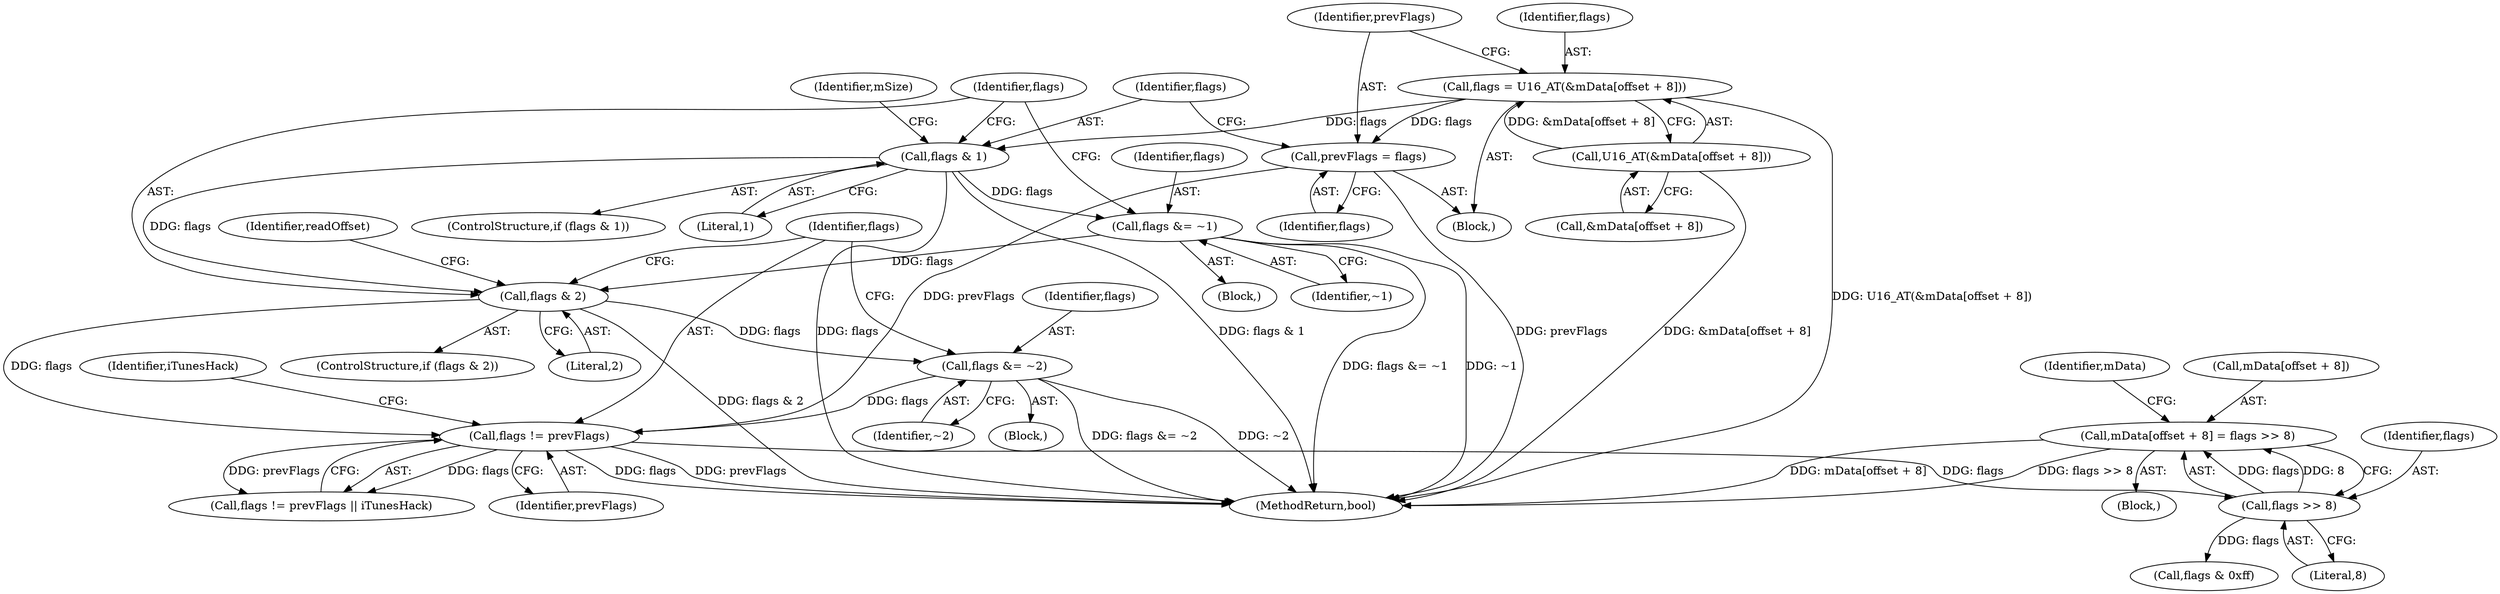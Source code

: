 digraph "0_Android_6f1d990ce0f116a205f467d9eb2082795e33872b@array" {
"1000325" [label="(Call,mData[offset + 8] = flags >> 8)"];
"1000331" [label="(Call,flags >> 8)"];
"1000312" [label="(Call,flags != prevFlags)"];
"1000236" [label="(Call,flags & 2)"];
"1000187" [label="(Call,flags & 1)"];
"1000173" [label="(Call,flags = U16_AT(&mData[offset + 8]))"];
"1000175" [label="(Call,U16_AT(&mData[offset + 8]))"];
"1000232" [label="(Call,flags &= ~1)"];
"1000307" [label="(Call,flags &= ~2)"];
"1000183" [label="(Call,prevFlags = flags)"];
"1000316" [label="(Block,)"];
"1000311" [label="(Call,flags != prevFlags || iTunesHack)"];
"1000242" [label="(Identifier,readOffset)"];
"1000232" [label="(Call,flags &= ~1)"];
"1000176" [label="(Call,&mData[offset + 8])"];
"1000183" [label="(Call,prevFlags = flags)"];
"1000237" [label="(Identifier,flags)"];
"1000174" [label="(Identifier,flags)"];
"1000235" [label="(ControlStructure,if (flags & 2))"];
"1000332" [label="(Identifier,flags)"];
"1000307" [label="(Call,flags &= ~2)"];
"1000194" [label="(Identifier,mSize)"];
"1000314" [label="(Identifier,prevFlags)"];
"1000233" [label="(Identifier,flags)"];
"1000187" [label="(Call,flags & 1)"];
"1000173" [label="(Call,flags = U16_AT(&mData[offset + 8]))"];
"1000325" [label="(Call,mData[offset + 8] = flags >> 8)"];
"1000336" [label="(Identifier,mData)"];
"1000313" [label="(Identifier,flags)"];
"1000186" [label="(ControlStructure,if (flags & 1))"];
"1000315" [label="(Identifier,iTunesHack)"];
"1000331" [label="(Call,flags >> 8)"];
"1000190" [label="(Block,)"];
"1000326" [label="(Call,mData[offset + 8])"];
"1000236" [label="(Call,flags & 2)"];
"1000312" [label="(Call,flags != prevFlags)"];
"1000121" [label="(Block,)"];
"1000340" [label="(Call,flags & 0xff)"];
"1000185" [label="(Identifier,flags)"];
"1000188" [label="(Identifier,flags)"];
"1000308" [label="(Identifier,flags)"];
"1000359" [label="(MethodReturn,bool)"];
"1000309" [label="(Identifier,~2)"];
"1000184" [label="(Identifier,prevFlags)"];
"1000234" [label="(Identifier,~1)"];
"1000189" [label="(Literal,1)"];
"1000238" [label="(Literal,2)"];
"1000175" [label="(Call,U16_AT(&mData[offset + 8]))"];
"1000333" [label="(Literal,8)"];
"1000239" [label="(Block,)"];
"1000325" -> "1000316"  [label="AST: "];
"1000325" -> "1000331"  [label="CFG: "];
"1000326" -> "1000325"  [label="AST: "];
"1000331" -> "1000325"  [label="AST: "];
"1000336" -> "1000325"  [label="CFG: "];
"1000325" -> "1000359"  [label="DDG: mData[offset + 8]"];
"1000325" -> "1000359"  [label="DDG: flags >> 8"];
"1000331" -> "1000325"  [label="DDG: flags"];
"1000331" -> "1000325"  [label="DDG: 8"];
"1000331" -> "1000333"  [label="CFG: "];
"1000332" -> "1000331"  [label="AST: "];
"1000333" -> "1000331"  [label="AST: "];
"1000312" -> "1000331"  [label="DDG: flags"];
"1000331" -> "1000340"  [label="DDG: flags"];
"1000312" -> "1000311"  [label="AST: "];
"1000312" -> "1000314"  [label="CFG: "];
"1000313" -> "1000312"  [label="AST: "];
"1000314" -> "1000312"  [label="AST: "];
"1000315" -> "1000312"  [label="CFG: "];
"1000311" -> "1000312"  [label="CFG: "];
"1000312" -> "1000359"  [label="DDG: flags"];
"1000312" -> "1000359"  [label="DDG: prevFlags"];
"1000312" -> "1000311"  [label="DDG: flags"];
"1000312" -> "1000311"  [label="DDG: prevFlags"];
"1000236" -> "1000312"  [label="DDG: flags"];
"1000307" -> "1000312"  [label="DDG: flags"];
"1000183" -> "1000312"  [label="DDG: prevFlags"];
"1000236" -> "1000235"  [label="AST: "];
"1000236" -> "1000238"  [label="CFG: "];
"1000237" -> "1000236"  [label="AST: "];
"1000238" -> "1000236"  [label="AST: "];
"1000242" -> "1000236"  [label="CFG: "];
"1000313" -> "1000236"  [label="CFG: "];
"1000236" -> "1000359"  [label="DDG: flags & 2"];
"1000187" -> "1000236"  [label="DDG: flags"];
"1000232" -> "1000236"  [label="DDG: flags"];
"1000236" -> "1000307"  [label="DDG: flags"];
"1000187" -> "1000186"  [label="AST: "];
"1000187" -> "1000189"  [label="CFG: "];
"1000188" -> "1000187"  [label="AST: "];
"1000189" -> "1000187"  [label="AST: "];
"1000194" -> "1000187"  [label="CFG: "];
"1000237" -> "1000187"  [label="CFG: "];
"1000187" -> "1000359"  [label="DDG: flags"];
"1000187" -> "1000359"  [label="DDG: flags & 1"];
"1000173" -> "1000187"  [label="DDG: flags"];
"1000187" -> "1000232"  [label="DDG: flags"];
"1000173" -> "1000121"  [label="AST: "];
"1000173" -> "1000175"  [label="CFG: "];
"1000174" -> "1000173"  [label="AST: "];
"1000175" -> "1000173"  [label="AST: "];
"1000184" -> "1000173"  [label="CFG: "];
"1000173" -> "1000359"  [label="DDG: U16_AT(&mData[offset + 8])"];
"1000175" -> "1000173"  [label="DDG: &mData[offset + 8]"];
"1000173" -> "1000183"  [label="DDG: flags"];
"1000175" -> "1000176"  [label="CFG: "];
"1000176" -> "1000175"  [label="AST: "];
"1000175" -> "1000359"  [label="DDG: &mData[offset + 8]"];
"1000232" -> "1000190"  [label="AST: "];
"1000232" -> "1000234"  [label="CFG: "];
"1000233" -> "1000232"  [label="AST: "];
"1000234" -> "1000232"  [label="AST: "];
"1000237" -> "1000232"  [label="CFG: "];
"1000232" -> "1000359"  [label="DDG: flags &= ~1"];
"1000232" -> "1000359"  [label="DDG: ~1"];
"1000307" -> "1000239"  [label="AST: "];
"1000307" -> "1000309"  [label="CFG: "];
"1000308" -> "1000307"  [label="AST: "];
"1000309" -> "1000307"  [label="AST: "];
"1000313" -> "1000307"  [label="CFG: "];
"1000307" -> "1000359"  [label="DDG: ~2"];
"1000307" -> "1000359"  [label="DDG: flags &= ~2"];
"1000183" -> "1000121"  [label="AST: "];
"1000183" -> "1000185"  [label="CFG: "];
"1000184" -> "1000183"  [label="AST: "];
"1000185" -> "1000183"  [label="AST: "];
"1000188" -> "1000183"  [label="CFG: "];
"1000183" -> "1000359"  [label="DDG: prevFlags"];
}
